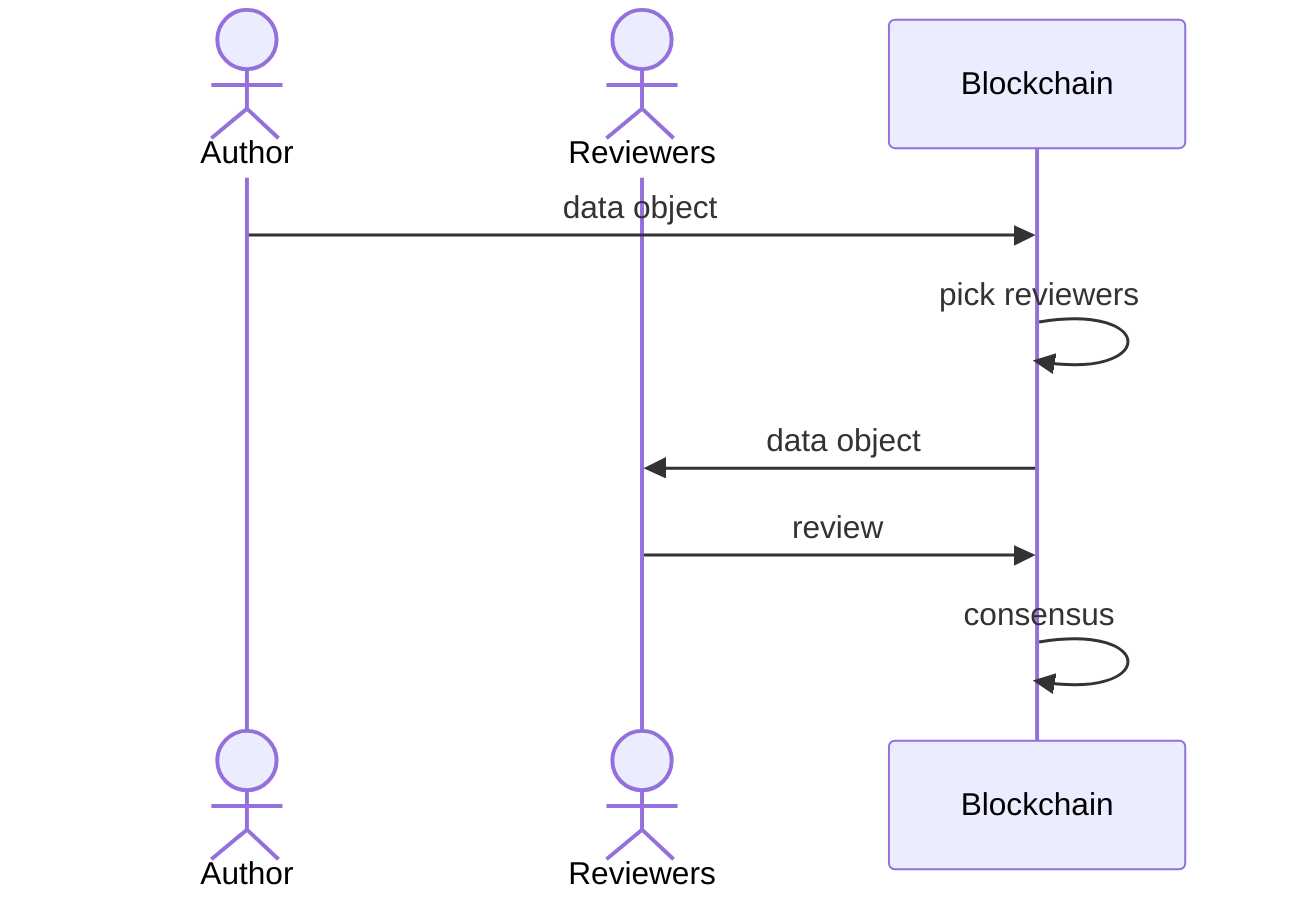 sequenceDiagram
  actor a as Author
  actor r as Reviewers
  participant b as Blockchain
  a ->> b: data object
  b ->> b: pick reviewers
  b ->> r: data object
  r ->> b: review
  b ->> b: consensus